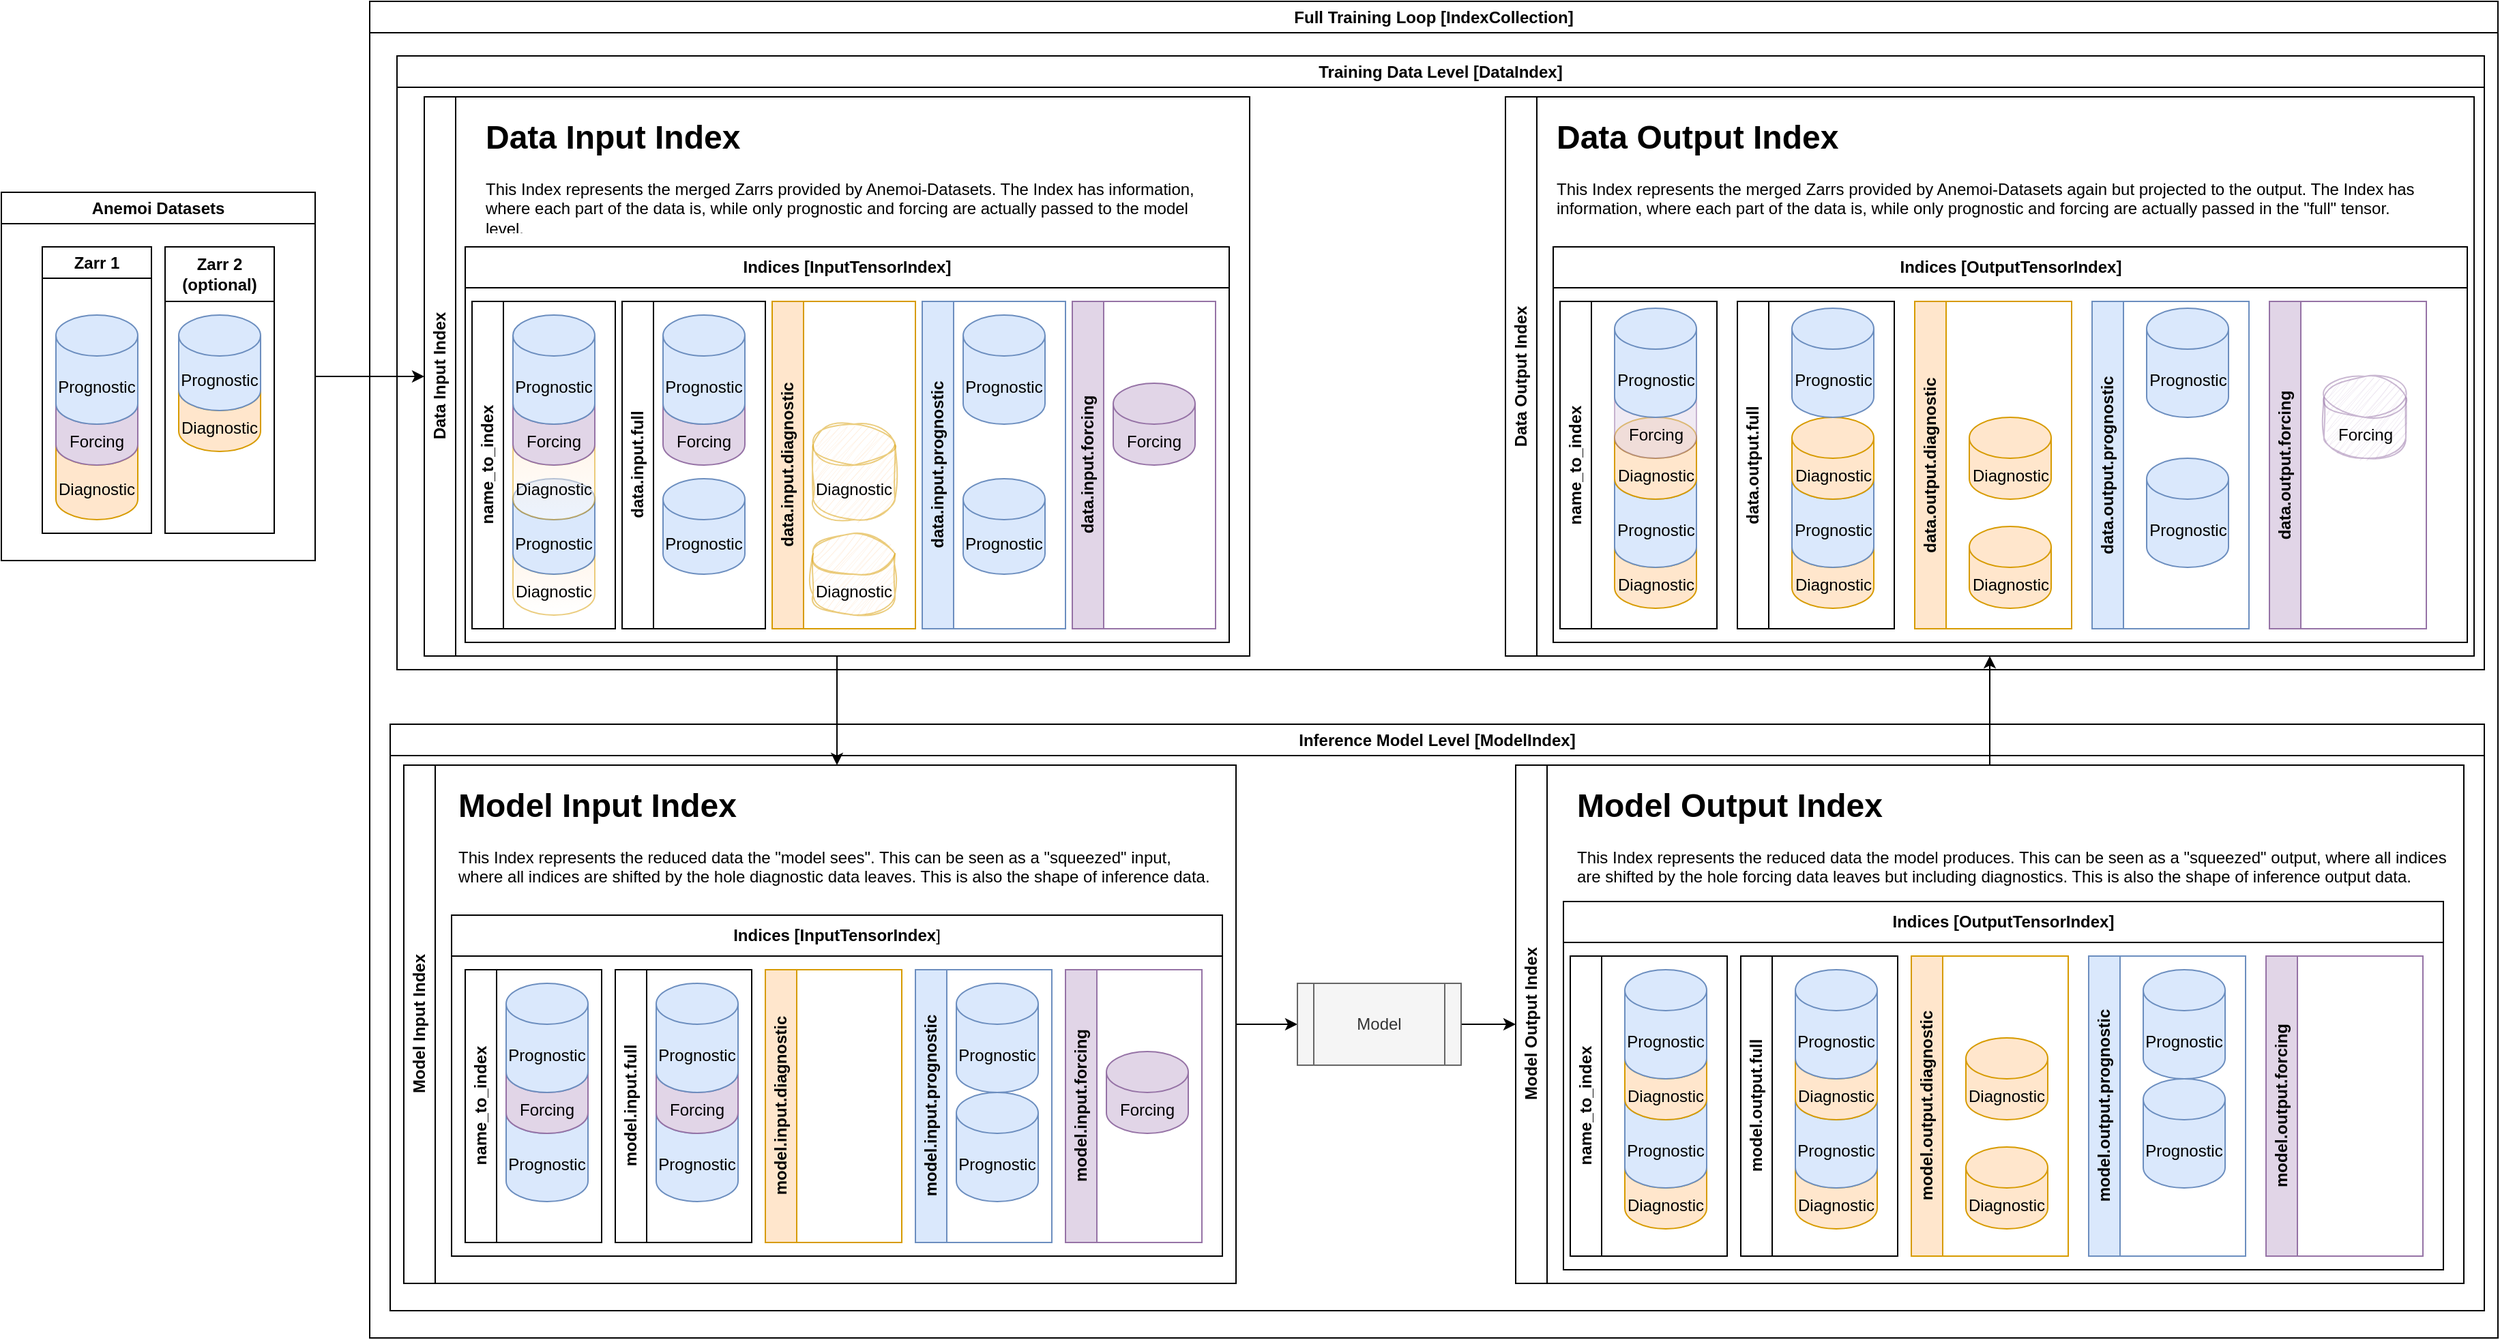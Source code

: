 <mxfile version="24.1.0" type="device">
  <diagram id="R2lEEEUBdFMjLlhIrx00" name="Page-1">
    <mxGraphModel dx="954" dy="598" grid="1" gridSize="10" guides="1" tooltips="1" connect="1" arrows="1" fold="1" page="1" pageScale="1" pageWidth="850" pageHeight="1100" math="0" shadow="0" extFonts="Permanent Marker^https://fonts.googleapis.com/css?family=Permanent+Marker">
      <root>
        <mxCell id="0" />
        <mxCell id="1" parent="0" />
        <mxCell id="pUHZdNjlp3whxigCHF0F-2" value="Full Training Loop [IndexCollection]" style="swimlane;whiteSpace=wrap;html=1;" parent="1" vertex="1">
          <mxGeometry x="280" y="220" width="1560" height="980" as="geometry">
            <mxRectangle x="300" y="220" width="250" height="30" as="alternateBounds" />
          </mxGeometry>
        </mxCell>
        <mxCell id="pUHZdNjlp3whxigCHF0F-66" value="Inference Model Level [ModelIndex]" style="swimlane;whiteSpace=wrap;html=1;" parent="pUHZdNjlp3whxigCHF0F-2" vertex="1">
          <mxGeometry x="15" y="530" width="1535" height="430" as="geometry">
            <mxRectangle x="15" y="500" width="240" height="30" as="alternateBounds" />
          </mxGeometry>
        </mxCell>
        <mxCell id="pUHZdNjlp3whxigCHF0F-77" value="" style="edgeStyle=orthogonalEdgeStyle;rounded=0;orthogonalLoop=1;jettySize=auto;html=1;" parent="pUHZdNjlp3whxigCHF0F-66" source="pUHZdNjlp3whxigCHF0F-4" target="pUHZdNjlp3whxigCHF0F-71" edge="1">
          <mxGeometry relative="1" as="geometry" />
        </mxCell>
        <mxCell id="pUHZdNjlp3whxigCHF0F-4" value="Model Input Index" style="swimlane;horizontal=0;whiteSpace=wrap;html=1;" parent="pUHZdNjlp3whxigCHF0F-66" vertex="1">
          <mxGeometry x="10" y="30" width="610" height="380" as="geometry" />
        </mxCell>
        <mxCell id="pUHZdNjlp3whxigCHF0F-29" value="Indices [InputTensorIndex&lt;span style=&quot;font-weight: normal;&quot;&gt;]&lt;br&gt;&lt;/span&gt;" style="swimlane;whiteSpace=wrap;html=1;startSize=30;" parent="pUHZdNjlp3whxigCHF0F-4" vertex="1">
          <mxGeometry x="35" y="110" width="565" height="250" as="geometry" />
        </mxCell>
        <mxCell id="pUHZdNjlp3whxigCHF0F-134" value="name_to_index" style="swimlane;horizontal=0;whiteSpace=wrap;html=1;" parent="pUHZdNjlp3whxigCHF0F-29" vertex="1">
          <mxGeometry x="10" y="40" width="100" height="200" as="geometry" />
        </mxCell>
        <mxCell id="pUHZdNjlp3whxigCHF0F-32" value="Prognostic" style="shape=cylinder3;whiteSpace=wrap;html=1;boundedLbl=1;backgroundOutline=1;size=15;fillColor=#dae8fc;strokeColor=#6c8ebf;" parent="pUHZdNjlp3whxigCHF0F-134" vertex="1">
          <mxGeometry x="30" y="90" width="60" height="80" as="geometry" />
        </mxCell>
        <mxCell id="pUHZdNjlp3whxigCHF0F-34" value="Forcing" style="shape=cylinder3;whiteSpace=wrap;html=1;boundedLbl=1;backgroundOutline=1;size=15;fillColor=#e1d5e7;strokeColor=#9673a6;" parent="pUHZdNjlp3whxigCHF0F-134" vertex="1">
          <mxGeometry x="30" y="60" width="60" height="60" as="geometry" />
        </mxCell>
        <mxCell id="pUHZdNjlp3whxigCHF0F-35" value="Prognostic" style="shape=cylinder3;whiteSpace=wrap;html=1;boundedLbl=1;backgroundOutline=1;size=15;fillColor=#dae8fc;strokeColor=#6c8ebf;" parent="pUHZdNjlp3whxigCHF0F-134" vertex="1">
          <mxGeometry x="30" y="10" width="60" height="80" as="geometry" />
        </mxCell>
        <mxCell id="pUHZdNjlp3whxigCHF0F-135" value="model.input.full" style="swimlane;horizontal=0;whiteSpace=wrap;html=1;" parent="pUHZdNjlp3whxigCHF0F-29" vertex="1">
          <mxGeometry x="120" y="40" width="100" height="200" as="geometry" />
        </mxCell>
        <mxCell id="pUHZdNjlp3whxigCHF0F-136" value="Prognostic" style="shape=cylinder3;whiteSpace=wrap;html=1;boundedLbl=1;backgroundOutline=1;size=15;fillColor=#dae8fc;strokeColor=#6c8ebf;" parent="pUHZdNjlp3whxigCHF0F-135" vertex="1">
          <mxGeometry x="30" y="90" width="60" height="80" as="geometry" />
        </mxCell>
        <mxCell id="pUHZdNjlp3whxigCHF0F-137" value="Forcing" style="shape=cylinder3;whiteSpace=wrap;html=1;boundedLbl=1;backgroundOutline=1;size=15;fillColor=#e1d5e7;strokeColor=#9673a6;" parent="pUHZdNjlp3whxigCHF0F-135" vertex="1">
          <mxGeometry x="30" y="60" width="60" height="60" as="geometry" />
        </mxCell>
        <mxCell id="pUHZdNjlp3whxigCHF0F-138" value="Prognostic" style="shape=cylinder3;whiteSpace=wrap;html=1;boundedLbl=1;backgroundOutline=1;size=15;fillColor=#dae8fc;strokeColor=#6c8ebf;" parent="pUHZdNjlp3whxigCHF0F-135" vertex="1">
          <mxGeometry x="30" y="10" width="60" height="80" as="geometry" />
        </mxCell>
        <mxCell id="pUHZdNjlp3whxigCHF0F-139" value="model.input.diagnostic" style="swimlane;horizontal=0;whiteSpace=wrap;html=1;fillColor=#ffe6cc;strokeColor=#d79b00;" parent="pUHZdNjlp3whxigCHF0F-29" vertex="1">
          <mxGeometry x="230" y="40" width="100" height="200" as="geometry" />
        </mxCell>
        <mxCell id="pUHZdNjlp3whxigCHF0F-143" value="model.input.prognostic" style="swimlane;horizontal=0;whiteSpace=wrap;html=1;startSize=23;fillColor=#dae8fc;strokeColor=#6c8ebf;" parent="pUHZdNjlp3whxigCHF0F-29" vertex="1">
          <mxGeometry x="340" y="40" width="100" height="200" as="geometry" />
        </mxCell>
        <mxCell id="pUHZdNjlp3whxigCHF0F-144" value="Prognostic" style="shape=cylinder3;whiteSpace=wrap;html=1;boundedLbl=1;backgroundOutline=1;size=15;fillColor=#dae8fc;strokeColor=#6c8ebf;" parent="pUHZdNjlp3whxigCHF0F-143" vertex="1">
          <mxGeometry x="30" y="90" width="60" height="80" as="geometry" />
        </mxCell>
        <mxCell id="pUHZdNjlp3whxigCHF0F-146" value="Prognostic" style="shape=cylinder3;whiteSpace=wrap;html=1;boundedLbl=1;backgroundOutline=1;size=15;fillColor=#dae8fc;strokeColor=#6c8ebf;" parent="pUHZdNjlp3whxigCHF0F-143" vertex="1">
          <mxGeometry x="30" y="10" width="60" height="80" as="geometry" />
        </mxCell>
        <mxCell id="pUHZdNjlp3whxigCHF0F-147" value="model.input.forcing" style="swimlane;horizontal=0;whiteSpace=wrap;html=1;startSize=23;fillColor=#e1d5e7;strokeColor=#9673a6;" parent="pUHZdNjlp3whxigCHF0F-29" vertex="1">
          <mxGeometry x="450" y="40" width="100" height="200" as="geometry" />
        </mxCell>
        <mxCell id="pUHZdNjlp3whxigCHF0F-149" value="Forcing" style="shape=cylinder3;whiteSpace=wrap;html=1;boundedLbl=1;backgroundOutline=1;size=15;fillColor=#e1d5e7;strokeColor=#9673a6;" parent="pUHZdNjlp3whxigCHF0F-147" vertex="1">
          <mxGeometry x="30" y="60" width="60" height="60" as="geometry" />
        </mxCell>
        <mxCell id="pUHZdNjlp3whxigCHF0F-179" value="&lt;h1&gt;Model Input Index&lt;/h1&gt;&lt;p&gt;This Index represents the reduced data the &quot;model sees&quot;. This can be seen as a &quot;squeezed&quot; input, where all indices are shifted by the hole diagnostic data leaves. This is also the shape of inference data.&lt;/p&gt;" style="text;html=1;strokeColor=none;fillColor=none;spacing=5;spacingTop=-20;whiteSpace=wrap;overflow=hidden;rounded=0;" parent="pUHZdNjlp3whxigCHF0F-4" vertex="1">
          <mxGeometry x="35" y="10" width="565" height="90" as="geometry" />
        </mxCell>
        <mxCell id="pUHZdNjlp3whxigCHF0F-5" value="Model Output Index" style="swimlane;horizontal=0;whiteSpace=wrap;html=1;" parent="pUHZdNjlp3whxigCHF0F-66" vertex="1">
          <mxGeometry x="825" y="30" width="695" height="380" as="geometry" />
        </mxCell>
        <mxCell id="pUHZdNjlp3whxigCHF0F-36" value="Indices [OutputTensorIndex]" style="swimlane;whiteSpace=wrap;html=1;startSize=30;" parent="pUHZdNjlp3whxigCHF0F-5" vertex="1">
          <mxGeometry x="35" y="100" width="645" height="270" as="geometry" />
        </mxCell>
        <mxCell id="pUHZdNjlp3whxigCHF0F-151" value="name_to_index" style="swimlane;horizontal=0;whiteSpace=wrap;html=1;" parent="pUHZdNjlp3whxigCHF0F-36" vertex="1">
          <mxGeometry x="5" y="40" width="115" height="220" as="geometry" />
        </mxCell>
        <mxCell id="pUHZdNjlp3whxigCHF0F-38" value="Diagnostic" style="shape=cylinder3;whiteSpace=wrap;html=1;boundedLbl=1;backgroundOutline=1;size=15;fillColor=#ffe6cc;strokeColor=#d79b00;fillStyle=auto;" parent="pUHZdNjlp3whxigCHF0F-151" vertex="1">
          <mxGeometry x="40" y="140" width="60" height="60" as="geometry" />
        </mxCell>
        <mxCell id="pUHZdNjlp3whxigCHF0F-39" value="Prognostic" style="shape=cylinder3;whiteSpace=wrap;html=1;boundedLbl=1;backgroundOutline=1;size=15;fillColor=#dae8fc;strokeColor=#6c8ebf;" parent="pUHZdNjlp3whxigCHF0F-151" vertex="1">
          <mxGeometry x="40" y="90" width="60" height="80" as="geometry" />
        </mxCell>
        <mxCell id="pUHZdNjlp3whxigCHF0F-40" value="Diagnostic" style="shape=cylinder3;whiteSpace=wrap;html=1;boundedLbl=1;backgroundOutline=1;size=15;fillColor=#ffe6cc;strokeColor=#d79b00;fillStyle=auto;" parent="pUHZdNjlp3whxigCHF0F-151" vertex="1">
          <mxGeometry x="40" y="60" width="60" height="60" as="geometry" />
        </mxCell>
        <mxCell id="pUHZdNjlp3whxigCHF0F-42" value="Prognostic" style="shape=cylinder3;whiteSpace=wrap;html=1;boundedLbl=1;backgroundOutline=1;size=15;fillColor=#dae8fc;strokeColor=#6c8ebf;" parent="pUHZdNjlp3whxigCHF0F-151" vertex="1">
          <mxGeometry x="40" y="10" width="60" height="80" as="geometry" />
        </mxCell>
        <mxCell id="pUHZdNjlp3whxigCHF0F-152" value="model.output.full" style="swimlane;horizontal=0;whiteSpace=wrap;html=1;" parent="pUHZdNjlp3whxigCHF0F-36" vertex="1">
          <mxGeometry x="130" y="40" width="115" height="220" as="geometry" />
        </mxCell>
        <mxCell id="pUHZdNjlp3whxigCHF0F-153" value="Diagnostic" style="shape=cylinder3;whiteSpace=wrap;html=1;boundedLbl=1;backgroundOutline=1;size=15;fillColor=#ffe6cc;strokeColor=#d79b00;fillStyle=auto;" parent="pUHZdNjlp3whxigCHF0F-152" vertex="1">
          <mxGeometry x="40" y="140" width="60" height="60" as="geometry" />
        </mxCell>
        <mxCell id="pUHZdNjlp3whxigCHF0F-154" value="Prognostic" style="shape=cylinder3;whiteSpace=wrap;html=1;boundedLbl=1;backgroundOutline=1;size=15;fillColor=#dae8fc;strokeColor=#6c8ebf;" parent="pUHZdNjlp3whxigCHF0F-152" vertex="1">
          <mxGeometry x="40" y="90" width="60" height="80" as="geometry" />
        </mxCell>
        <mxCell id="pUHZdNjlp3whxigCHF0F-155" value="Diagnostic" style="shape=cylinder3;whiteSpace=wrap;html=1;boundedLbl=1;backgroundOutline=1;size=15;fillColor=#ffe6cc;strokeColor=#d79b00;fillStyle=auto;" parent="pUHZdNjlp3whxigCHF0F-152" vertex="1">
          <mxGeometry x="40" y="60" width="60" height="60" as="geometry" />
        </mxCell>
        <mxCell id="pUHZdNjlp3whxigCHF0F-156" value="Prognostic" style="shape=cylinder3;whiteSpace=wrap;html=1;boundedLbl=1;backgroundOutline=1;size=15;fillColor=#dae8fc;strokeColor=#6c8ebf;" parent="pUHZdNjlp3whxigCHF0F-152" vertex="1">
          <mxGeometry x="40" y="10" width="60" height="80" as="geometry" />
        </mxCell>
        <mxCell id="pUHZdNjlp3whxigCHF0F-157" value="model.output.diagnostic" style="swimlane;horizontal=0;whiteSpace=wrap;html=1;fillColor=#ffe6cc;strokeColor=#d79b00;" parent="pUHZdNjlp3whxigCHF0F-36" vertex="1">
          <mxGeometry x="255" y="40" width="115" height="220" as="geometry" />
        </mxCell>
        <mxCell id="pUHZdNjlp3whxigCHF0F-158" value="Diagnostic" style="shape=cylinder3;whiteSpace=wrap;html=1;boundedLbl=1;backgroundOutline=1;size=15;fillColor=#ffe6cc;strokeColor=#d79b00;fillStyle=auto;" parent="pUHZdNjlp3whxigCHF0F-157" vertex="1">
          <mxGeometry x="40" y="140" width="60" height="60" as="geometry" />
        </mxCell>
        <mxCell id="pUHZdNjlp3whxigCHF0F-160" value="Diagnostic" style="shape=cylinder3;whiteSpace=wrap;html=1;boundedLbl=1;backgroundOutline=1;size=15;fillColor=#ffe6cc;strokeColor=#d79b00;fillStyle=auto;" parent="pUHZdNjlp3whxigCHF0F-157" vertex="1">
          <mxGeometry x="40" y="60" width="60" height="60" as="geometry" />
        </mxCell>
        <mxCell id="pUHZdNjlp3whxigCHF0F-162" value="model.output.prognostic" style="swimlane;horizontal=0;whiteSpace=wrap;html=1;fillColor=#dae8fc;strokeColor=#6c8ebf;" parent="pUHZdNjlp3whxigCHF0F-36" vertex="1">
          <mxGeometry x="385" y="40" width="115" height="220" as="geometry" />
        </mxCell>
        <mxCell id="pUHZdNjlp3whxigCHF0F-164" value="Prognostic" style="shape=cylinder3;whiteSpace=wrap;html=1;boundedLbl=1;backgroundOutline=1;size=15;fillColor=#dae8fc;strokeColor=#6c8ebf;" parent="pUHZdNjlp3whxigCHF0F-162" vertex="1">
          <mxGeometry x="40" y="90" width="60" height="80" as="geometry" />
        </mxCell>
        <mxCell id="pUHZdNjlp3whxigCHF0F-166" value="Prognostic" style="shape=cylinder3;whiteSpace=wrap;html=1;boundedLbl=1;backgroundOutline=1;size=15;fillColor=#dae8fc;strokeColor=#6c8ebf;" parent="pUHZdNjlp3whxigCHF0F-162" vertex="1">
          <mxGeometry x="40" y="10" width="60" height="80" as="geometry" />
        </mxCell>
        <mxCell id="pUHZdNjlp3whxigCHF0F-167" value="model.output.forcing" style="swimlane;horizontal=0;whiteSpace=wrap;html=1;fillColor=#e1d5e7;strokeColor=#9673a6;" parent="pUHZdNjlp3whxigCHF0F-36" vertex="1">
          <mxGeometry x="515" y="40" width="115" height="220" as="geometry" />
        </mxCell>
        <mxCell id="pUHZdNjlp3whxigCHF0F-180" value="&lt;h1&gt;Model Output Index&lt;/h1&gt;&lt;p&gt;This Index represents the reduced data the model produces. This can be seen as a &quot;squeezed&quot; output, where all indices are shifted by the hole forcing data leaves but including diagnostics. This is also the shape of inference output data.&lt;/p&gt;" style="text;html=1;strokeColor=none;fillColor=none;spacing=5;spacingTop=-20;whiteSpace=wrap;overflow=hidden;rounded=0;" parent="pUHZdNjlp3whxigCHF0F-5" vertex="1">
          <mxGeometry x="40" y="10" width="650" height="90" as="geometry" />
        </mxCell>
        <mxCell id="pUHZdNjlp3whxigCHF0F-74" style="edgeStyle=orthogonalEdgeStyle;rounded=0;orthogonalLoop=1;jettySize=auto;html=1;exitX=1;exitY=0.5;exitDx=0;exitDy=0;entryX=0;entryY=0.5;entryDx=0;entryDy=0;" parent="pUHZdNjlp3whxigCHF0F-66" source="pUHZdNjlp3whxigCHF0F-71" target="pUHZdNjlp3whxigCHF0F-5" edge="1">
          <mxGeometry relative="1" as="geometry" />
        </mxCell>
        <mxCell id="pUHZdNjlp3whxigCHF0F-71" value="Model" style="shape=process;whiteSpace=wrap;html=1;backgroundOutline=1;fillColor=#f5f5f5;fontColor=#333333;strokeColor=#666666;" parent="pUHZdNjlp3whxigCHF0F-66" vertex="1">
          <mxGeometry x="665" y="190" width="120" height="60" as="geometry" />
        </mxCell>
        <mxCell id="pUHZdNjlp3whxigCHF0F-175" value="Training Data Level [DataIndex]" style="swimlane;whiteSpace=wrap;html=1;" parent="pUHZdNjlp3whxigCHF0F-2" vertex="1">
          <mxGeometry x="20" y="40" width="1530" height="450" as="geometry" />
        </mxCell>
        <mxCell id="pUHZdNjlp3whxigCHF0F-182" style="edgeStyle=orthogonalEdgeStyle;rounded=0;orthogonalLoop=1;jettySize=auto;html=1;" parent="pUHZdNjlp3whxigCHF0F-175" source="pUHZdNjlp3whxigCHF0F-3" edge="1">
          <mxGeometry relative="1" as="geometry">
            <mxPoint x="322.5" y="520" as="targetPoint" />
          </mxGeometry>
        </mxCell>
        <mxCell id="pUHZdNjlp3whxigCHF0F-3" value="Data Input Index" style="swimlane;horizontal=0;whiteSpace=wrap;html=1;" parent="pUHZdNjlp3whxigCHF0F-175" vertex="1">
          <mxGeometry x="20" y="30" width="605" height="410" as="geometry" />
        </mxCell>
        <mxCell id="pUHZdNjlp3whxigCHF0F-25" value="Indices [InputTensorIndex]" style="swimlane;whiteSpace=wrap;html=1;startSize=30;" parent="pUHZdNjlp3whxigCHF0F-3" vertex="1">
          <mxGeometry x="30" y="110" width="560" height="290" as="geometry" />
        </mxCell>
        <mxCell id="pUHZdNjlp3whxigCHF0F-108" value="name_to_index" style="swimlane;horizontal=0;whiteSpace=wrap;html=1;" parent="pUHZdNjlp3whxigCHF0F-25" vertex="1">
          <mxGeometry x="5" y="40" width="105" height="240" as="geometry" />
        </mxCell>
        <mxCell id="pUHZdNjlp3whxigCHF0F-26" value="Diagnostic" style="shape=cylinder3;whiteSpace=wrap;html=1;boundedLbl=1;backgroundOutline=1;size=15;fillColor=#ffe6cc;strokeColor=#d79b00;fillStyle=auto;gradientColor=#FFFFFF;shadow=0;noLabel=0;opacity=50;" parent="pUHZdNjlp3whxigCHF0F-108" vertex="1">
          <mxGeometry x="30" y="170" width="60" height="60" as="geometry" />
        </mxCell>
        <mxCell id="pUHZdNjlp3whxigCHF0F-27" value="Prognostic" style="shape=cylinder3;whiteSpace=wrap;html=1;boundedLbl=1;backgroundOutline=1;size=15;fillColor=#dae8fc;strokeColor=#6c8ebf;" parent="pUHZdNjlp3whxigCHF0F-108" vertex="1">
          <mxGeometry x="30" y="130" width="60" height="70" as="geometry" />
        </mxCell>
        <mxCell id="pUHZdNjlp3whxigCHF0F-14" value="Diagnostic" style="shape=cylinder3;whiteSpace=wrap;html=1;boundedLbl=1;backgroundOutline=1;size=15;fillColor=#ffe6cc;strokeColor=#d79b00;fillStyle=auto;gradientColor=#FFFFFF;shadow=0;noLabel=0;opacity=50;" parent="pUHZdNjlp3whxigCHF0F-108" vertex="1">
          <mxGeometry x="30" y="90" width="60" height="70" as="geometry" />
        </mxCell>
        <mxCell id="pUHZdNjlp3whxigCHF0F-13" value="Forcing" style="shape=cylinder3;whiteSpace=wrap;html=1;boundedLbl=1;backgroundOutline=1;size=15;fillColor=#e1d5e7;strokeColor=#9673a6;" parent="pUHZdNjlp3whxigCHF0F-108" vertex="1">
          <mxGeometry x="30" y="60" width="60" height="60" as="geometry" />
        </mxCell>
        <mxCell id="pUHZdNjlp3whxigCHF0F-12" value="Prognostic" style="shape=cylinder3;whiteSpace=wrap;html=1;boundedLbl=1;backgroundOutline=1;size=15;fillColor=#dae8fc;strokeColor=#6c8ebf;" parent="pUHZdNjlp3whxigCHF0F-108" vertex="1">
          <mxGeometry x="30" y="10" width="60" height="80" as="geometry" />
        </mxCell>
        <mxCell id="pUHZdNjlp3whxigCHF0F-109" value="data.input.full" style="swimlane;horizontal=0;whiteSpace=wrap;html=1;" parent="pUHZdNjlp3whxigCHF0F-25" vertex="1">
          <mxGeometry x="115" y="40" width="105" height="240" as="geometry" />
        </mxCell>
        <mxCell id="pUHZdNjlp3whxigCHF0F-110" value="Prognostic" style="shape=cylinder3;whiteSpace=wrap;html=1;boundedLbl=1;backgroundOutline=1;size=15;fillColor=#dae8fc;strokeColor=#6c8ebf;" parent="pUHZdNjlp3whxigCHF0F-109" vertex="1">
          <mxGeometry x="30" y="130" width="60" height="70" as="geometry" />
        </mxCell>
        <mxCell id="pUHZdNjlp3whxigCHF0F-113" value="Forcing" style="shape=cylinder3;whiteSpace=wrap;html=1;boundedLbl=1;backgroundOutline=1;size=15;fillColor=#e1d5e7;strokeColor=#9673a6;" parent="pUHZdNjlp3whxigCHF0F-109" vertex="1">
          <mxGeometry x="30" y="60" width="60" height="60" as="geometry" />
        </mxCell>
        <mxCell id="pUHZdNjlp3whxigCHF0F-114" value="Prognostic" style="shape=cylinder3;whiteSpace=wrap;html=1;boundedLbl=1;backgroundOutline=1;size=15;fillColor=#dae8fc;strokeColor=#6c8ebf;" parent="pUHZdNjlp3whxigCHF0F-109" vertex="1">
          <mxGeometry x="30" y="10" width="60" height="80" as="geometry" />
        </mxCell>
        <mxCell id="pUHZdNjlp3whxigCHF0F-115" value="data.input.diagnostic" style="swimlane;horizontal=0;whiteSpace=wrap;html=1;fillColor=#ffe6cc;strokeColor=#d79b00;" parent="pUHZdNjlp3whxigCHF0F-25" vertex="1">
          <mxGeometry x="225" y="40" width="105" height="240" as="geometry" />
        </mxCell>
        <mxCell id="pUHZdNjlp3whxigCHF0F-117" value="Diagnostic" style="shape=cylinder3;whiteSpace=wrap;html=1;boundedLbl=1;backgroundOutline=1;size=15;fillColor=#ffe6cc;strokeColor=#d79b00;fillStyle=auto;gradientColor=none;shadow=0;noLabel=0;opacity=50;sketch=1;curveFitting=1;jiggle=2;" parent="pUHZdNjlp3whxigCHF0F-115" vertex="1">
          <mxGeometry x="30" y="170" width="60" height="60" as="geometry" />
        </mxCell>
        <mxCell id="pUHZdNjlp3whxigCHF0F-118" value="Diagnostic" style="shape=cylinder3;whiteSpace=wrap;html=1;boundedLbl=1;backgroundOutline=1;size=15;fillColor=#ffe6cc;strokeColor=#d79b00;fillStyle=auto;gradientColor=none;shadow=0;noLabel=0;opacity=50;sketch=1;curveFitting=1;jiggle=2;" parent="pUHZdNjlp3whxigCHF0F-115" vertex="1">
          <mxGeometry x="30" y="90" width="60" height="70" as="geometry" />
        </mxCell>
        <mxCell id="pUHZdNjlp3whxigCHF0F-121" value="data.input.prognostic" style="swimlane;horizontal=0;whiteSpace=wrap;html=1;fillColor=#dae8fc;strokeColor=#6c8ebf;" parent="pUHZdNjlp3whxigCHF0F-25" vertex="1">
          <mxGeometry x="335" y="40" width="105" height="240" as="geometry" />
        </mxCell>
        <mxCell id="pUHZdNjlp3whxigCHF0F-122" value="Prognostic" style="shape=cylinder3;whiteSpace=wrap;html=1;boundedLbl=1;backgroundOutline=1;size=15;fillColor=#dae8fc;strokeColor=#6c8ebf;" parent="pUHZdNjlp3whxigCHF0F-121" vertex="1">
          <mxGeometry x="30" y="130" width="60" height="70" as="geometry" />
        </mxCell>
        <mxCell id="pUHZdNjlp3whxigCHF0F-126" value="Prognostic" style="shape=cylinder3;whiteSpace=wrap;html=1;boundedLbl=1;backgroundOutline=1;size=15;fillColor=#dae8fc;strokeColor=#6c8ebf;" parent="pUHZdNjlp3whxigCHF0F-121" vertex="1">
          <mxGeometry x="30" y="10" width="60" height="80" as="geometry" />
        </mxCell>
        <mxCell id="pUHZdNjlp3whxigCHF0F-127" value="data.input.forcing" style="swimlane;horizontal=0;whiteSpace=wrap;html=1;fillColor=#e1d5e7;strokeColor=#9673a6;" parent="pUHZdNjlp3whxigCHF0F-25" vertex="1">
          <mxGeometry x="445" y="40" width="105" height="240" as="geometry" />
        </mxCell>
        <mxCell id="pUHZdNjlp3whxigCHF0F-131" value="Forcing" style="shape=cylinder3;whiteSpace=wrap;html=1;boundedLbl=1;backgroundOutline=1;size=15;fillColor=#e1d5e7;strokeColor=#9673a6;" parent="pUHZdNjlp3whxigCHF0F-127" vertex="1">
          <mxGeometry x="30" y="60" width="60" height="60" as="geometry" />
        </mxCell>
        <mxCell id="pUHZdNjlp3whxigCHF0F-178" value="&lt;h1&gt;Data Input Index&lt;/h1&gt;&lt;p&gt;This Index represents the merged Zarrs provided by Anemoi-Datasets. The Index has information, where each part of the data is, while only prognostic and forcing are actually passed to the model level.&lt;/p&gt;" style="text;html=1;strokeColor=none;fillColor=none;spacing=5;spacingTop=-20;whiteSpace=wrap;overflow=hidden;rounded=0;" parent="pUHZdNjlp3whxigCHF0F-3" vertex="1">
          <mxGeometry x="40" y="10" width="550" height="90" as="geometry" />
        </mxCell>
        <mxCell id="pUHZdNjlp3whxigCHF0F-10" value="Data Output Index" style="swimlane;horizontal=0;whiteSpace=wrap;html=1;" parent="pUHZdNjlp3whxigCHF0F-175" vertex="1">
          <mxGeometry x="812.5" y="30" width="710" height="410" as="geometry" />
        </mxCell>
        <mxCell id="pUHZdNjlp3whxigCHF0F-43" value="Indices [OutputTensorIndex]" style="swimlane;whiteSpace=wrap;html=1;startSize=30;" parent="pUHZdNjlp3whxigCHF0F-10" vertex="1">
          <mxGeometry x="35" y="110" width="670" height="290" as="geometry" />
        </mxCell>
        <mxCell id="pUHZdNjlp3whxigCHF0F-78" value="name_to_index" style="swimlane;horizontal=0;whiteSpace=wrap;html=1;" parent="pUHZdNjlp3whxigCHF0F-43" vertex="1">
          <mxGeometry x="5" y="40" width="115" height="240" as="geometry" />
        </mxCell>
        <mxCell id="pUHZdNjlp3whxigCHF0F-45" value="Diagnostic" style="shape=cylinder3;whiteSpace=wrap;html=1;boundedLbl=1;backgroundOutline=1;size=15;fillColor=#ffe6cc;strokeColor=#d79b00;fillStyle=auto;" parent="pUHZdNjlp3whxigCHF0F-78" vertex="1">
          <mxGeometry x="40" y="165" width="60" height="60" as="geometry" />
        </mxCell>
        <mxCell id="pUHZdNjlp3whxigCHF0F-46" value="Prognostic" style="shape=cylinder3;whiteSpace=wrap;html=1;boundedLbl=1;backgroundOutline=1;size=15;fillColor=#dae8fc;strokeColor=#6c8ebf;" parent="pUHZdNjlp3whxigCHF0F-78" vertex="1">
          <mxGeometry x="40" y="115" width="60" height="80" as="geometry" />
        </mxCell>
        <mxCell id="pUHZdNjlp3whxigCHF0F-47" value="Diagnostic" style="shape=cylinder3;whiteSpace=wrap;html=1;boundedLbl=1;backgroundOutline=1;size=15;fillColor=#ffe6cc;strokeColor=#d79b00;fillStyle=auto;" parent="pUHZdNjlp3whxigCHF0F-78" vertex="1">
          <mxGeometry x="40" y="85" width="60" height="60" as="geometry" />
        </mxCell>
        <mxCell id="pUHZdNjlp3whxigCHF0F-48" value="Forcing" style="shape=cylinder3;whiteSpace=wrap;html=1;boundedLbl=1;backgroundOutline=1;size=15;fillColor=#e1d5e7;strokeColor=#9673a6;fillStyle=auto;shadow=0;opacity=50;" parent="pUHZdNjlp3whxigCHF0F-78" vertex="1">
          <mxGeometry x="40" y="55" width="60" height="60" as="geometry" />
        </mxCell>
        <mxCell id="pUHZdNjlp3whxigCHF0F-49" value="Prognostic" style="shape=cylinder3;whiteSpace=wrap;html=1;boundedLbl=1;backgroundOutline=1;size=15;fillColor=#dae8fc;strokeColor=#6c8ebf;" parent="pUHZdNjlp3whxigCHF0F-78" vertex="1">
          <mxGeometry x="40" y="5" width="60" height="80" as="geometry" />
        </mxCell>
        <mxCell id="pUHZdNjlp3whxigCHF0F-79" value="data.output.full" style="swimlane;horizontal=0;whiteSpace=wrap;html=1;" parent="pUHZdNjlp3whxigCHF0F-43" vertex="1">
          <mxGeometry x="135" y="40" width="115" height="240" as="geometry" />
        </mxCell>
        <mxCell id="pUHZdNjlp3whxigCHF0F-80" value="Diagnostic" style="shape=cylinder3;whiteSpace=wrap;html=1;boundedLbl=1;backgroundOutline=1;size=15;fillColor=#ffe6cc;strokeColor=#d79b00;fillStyle=auto;" parent="pUHZdNjlp3whxigCHF0F-79" vertex="1">
          <mxGeometry x="40" y="165" width="60" height="60" as="geometry" />
        </mxCell>
        <mxCell id="pUHZdNjlp3whxigCHF0F-81" value="Prognostic" style="shape=cylinder3;whiteSpace=wrap;html=1;boundedLbl=1;backgroundOutline=1;size=15;fillColor=#dae8fc;strokeColor=#6c8ebf;" parent="pUHZdNjlp3whxigCHF0F-79" vertex="1">
          <mxGeometry x="40" y="115" width="60" height="80" as="geometry" />
        </mxCell>
        <mxCell id="pUHZdNjlp3whxigCHF0F-82" value="Diagnostic" style="shape=cylinder3;whiteSpace=wrap;html=1;boundedLbl=1;backgroundOutline=1;size=15;fillColor=#ffe6cc;strokeColor=#d79b00;fillStyle=auto;" parent="pUHZdNjlp3whxigCHF0F-79" vertex="1">
          <mxGeometry x="40" y="85" width="60" height="60" as="geometry" />
        </mxCell>
        <mxCell id="pUHZdNjlp3whxigCHF0F-84" value="Prognostic" style="shape=cylinder3;whiteSpace=wrap;html=1;boundedLbl=1;backgroundOutline=1;size=15;fillColor=#dae8fc;strokeColor=#6c8ebf;" parent="pUHZdNjlp3whxigCHF0F-79" vertex="1">
          <mxGeometry x="40" y="5" width="60" height="80" as="geometry" />
        </mxCell>
        <mxCell id="pUHZdNjlp3whxigCHF0F-90" value="data.output.forcing" style="swimlane;horizontal=0;whiteSpace=wrap;html=1;fillColor=#e1d5e7;strokeColor=#9673a6;" parent="pUHZdNjlp3whxigCHF0F-43" vertex="1">
          <mxGeometry x="525" y="40" width="115" height="240" as="geometry" />
        </mxCell>
        <mxCell id="pUHZdNjlp3whxigCHF0F-94" value="Forcing" style="shape=cylinder3;whiteSpace=wrap;html=1;boundedLbl=1;backgroundOutline=1;size=15;fillColor=#e1d5e7;strokeColor=#9673a6;fillStyle=auto;shadow=0;opacity=50;sketch=1;curveFitting=1;jiggle=2;" parent="pUHZdNjlp3whxigCHF0F-90" vertex="1">
          <mxGeometry x="40" y="55" width="60" height="60" as="geometry" />
        </mxCell>
        <mxCell id="pUHZdNjlp3whxigCHF0F-96" value="data.output.diagnostic" style="swimlane;horizontal=0;whiteSpace=wrap;html=1;fillColor=#ffe6cc;strokeColor=#d79b00;" parent="pUHZdNjlp3whxigCHF0F-43" vertex="1">
          <mxGeometry x="265" y="40" width="115" height="240" as="geometry" />
        </mxCell>
        <mxCell id="pUHZdNjlp3whxigCHF0F-97" value="Diagnostic" style="shape=cylinder3;whiteSpace=wrap;html=1;boundedLbl=1;backgroundOutline=1;size=15;fillColor=#ffe6cc;strokeColor=#d79b00;fillStyle=auto;" parent="pUHZdNjlp3whxigCHF0F-96" vertex="1">
          <mxGeometry x="40" y="165" width="60" height="60" as="geometry" />
        </mxCell>
        <mxCell id="pUHZdNjlp3whxigCHF0F-99" value="Diagnostic" style="shape=cylinder3;whiteSpace=wrap;html=1;boundedLbl=1;backgroundOutline=1;size=15;fillColor=#ffe6cc;strokeColor=#d79b00;fillStyle=auto;" parent="pUHZdNjlp3whxigCHF0F-96" vertex="1">
          <mxGeometry x="40" y="85" width="60" height="60" as="geometry" />
        </mxCell>
        <mxCell id="pUHZdNjlp3whxigCHF0F-102" value="data.output.prognostic" style="swimlane;horizontal=0;whiteSpace=wrap;html=1;fillColor=#dae8fc;strokeColor=#6c8ebf;" parent="pUHZdNjlp3whxigCHF0F-43" vertex="1">
          <mxGeometry x="395" y="40" width="115" height="240" as="geometry" />
        </mxCell>
        <mxCell id="pUHZdNjlp3whxigCHF0F-104" value="Prognostic" style="shape=cylinder3;whiteSpace=wrap;html=1;boundedLbl=1;backgroundOutline=1;size=15;fillColor=#dae8fc;strokeColor=#6c8ebf;" parent="pUHZdNjlp3whxigCHF0F-102" vertex="1">
          <mxGeometry x="40" y="115" width="60" height="80" as="geometry" />
        </mxCell>
        <mxCell id="pUHZdNjlp3whxigCHF0F-107" value="Prognostic" style="shape=cylinder3;whiteSpace=wrap;html=1;boundedLbl=1;backgroundOutline=1;size=15;fillColor=#dae8fc;strokeColor=#6c8ebf;" parent="pUHZdNjlp3whxigCHF0F-102" vertex="1">
          <mxGeometry x="40" y="5" width="60" height="80" as="geometry" />
        </mxCell>
        <mxCell id="pUHZdNjlp3whxigCHF0F-181" value="&lt;h1&gt;Data Output Index&lt;/h1&gt;&lt;p&gt;This Index represents the merged Zarrs provided by Anemoi-Datasets again but projected to the output. The Index has information, where each part of the data is, while only prognostic and forcing are actually passed in the &quot;full&quot; tensor.&lt;/p&gt;" style="text;html=1;strokeColor=none;fillColor=none;spacing=5;spacingTop=-20;whiteSpace=wrap;overflow=hidden;rounded=0;" parent="pUHZdNjlp3whxigCHF0F-10" vertex="1">
          <mxGeometry x="32.5" y="10" width="670" height="90" as="geometry" />
        </mxCell>
        <mxCell id="pUHZdNjlp3whxigCHF0F-177" style="edgeStyle=orthogonalEdgeStyle;rounded=0;orthogonalLoop=1;jettySize=auto;html=1;entryX=0.5;entryY=1;entryDx=0;entryDy=0;" parent="pUHZdNjlp3whxigCHF0F-2" source="pUHZdNjlp3whxigCHF0F-5" target="pUHZdNjlp3whxigCHF0F-10" edge="1">
          <mxGeometry relative="1" as="geometry" />
        </mxCell>
        <mxCell id="pUHZdNjlp3whxigCHF0F-65" style="edgeStyle=orthogonalEdgeStyle;rounded=0;orthogonalLoop=1;jettySize=auto;html=1;entryX=0;entryY=0.5;entryDx=0;entryDy=0;shadow=0;" parent="1" source="pUHZdNjlp3whxigCHF0F-57" target="pUHZdNjlp3whxigCHF0F-3" edge="1">
          <mxGeometry relative="1" as="geometry" />
        </mxCell>
        <mxCell id="pUHZdNjlp3whxigCHF0F-57" value="Anemoi Datasets" style="swimlane;whiteSpace=wrap;html=1;" parent="1" vertex="1">
          <mxGeometry x="10" y="360" width="230" height="270" as="geometry" />
        </mxCell>
        <mxCell id="pUHZdNjlp3whxigCHF0F-50" value="Zarr 1" style="swimlane;whiteSpace=wrap;html=1;" parent="pUHZdNjlp3whxigCHF0F-57" vertex="1">
          <mxGeometry x="30" y="40" width="80" height="210" as="geometry" />
        </mxCell>
        <mxCell id="pUHZdNjlp3whxigCHF0F-54" value="Diagnostic" style="shape=cylinder3;whiteSpace=wrap;html=1;boundedLbl=1;backgroundOutline=1;size=15;fillColor=#ffe6cc;strokeColor=#d79b00;fillStyle=auto;" parent="pUHZdNjlp3whxigCHF0F-50" vertex="1">
          <mxGeometry x="10" y="130" width="60" height="70" as="geometry" />
        </mxCell>
        <mxCell id="pUHZdNjlp3whxigCHF0F-55" value="Forcing" style="shape=cylinder3;whiteSpace=wrap;html=1;boundedLbl=1;backgroundOutline=1;size=15;fillColor=#e1d5e7;strokeColor=#9673a6;" parent="pUHZdNjlp3whxigCHF0F-50" vertex="1">
          <mxGeometry x="10" y="100" width="60" height="60" as="geometry" />
        </mxCell>
        <mxCell id="pUHZdNjlp3whxigCHF0F-56" value="Prognostic" style="shape=cylinder3;whiteSpace=wrap;html=1;boundedLbl=1;backgroundOutline=1;size=15;fillColor=#dae8fc;strokeColor=#6c8ebf;" parent="pUHZdNjlp3whxigCHF0F-50" vertex="1">
          <mxGeometry x="10" y="50" width="60" height="80" as="geometry" />
        </mxCell>
        <mxCell id="pUHZdNjlp3whxigCHF0F-58" value="Zarr 2 (optional)" style="swimlane;whiteSpace=wrap;html=1;startSize=40;" parent="pUHZdNjlp3whxigCHF0F-57" vertex="1">
          <mxGeometry x="120" y="40" width="80" height="210" as="geometry" />
        </mxCell>
        <mxCell id="pUHZdNjlp3whxigCHF0F-60" value="Diagnostic" style="shape=cylinder3;whiteSpace=wrap;html=1;boundedLbl=1;backgroundOutline=1;size=15;fillColor=#ffe6cc;strokeColor=#d79b00;fillStyle=auto;" parent="pUHZdNjlp3whxigCHF0F-58" vertex="1">
          <mxGeometry x="10" y="90" width="60" height="60" as="geometry" />
        </mxCell>
        <mxCell id="pUHZdNjlp3whxigCHF0F-61" value="Prognostic" style="shape=cylinder3;whiteSpace=wrap;html=1;boundedLbl=1;backgroundOutline=1;size=15;fillColor=#dae8fc;strokeColor=#6c8ebf;" parent="pUHZdNjlp3whxigCHF0F-58" vertex="1">
          <mxGeometry x="10" y="50" width="60" height="70" as="geometry" />
        </mxCell>
      </root>
    </mxGraphModel>
  </diagram>
</mxfile>
